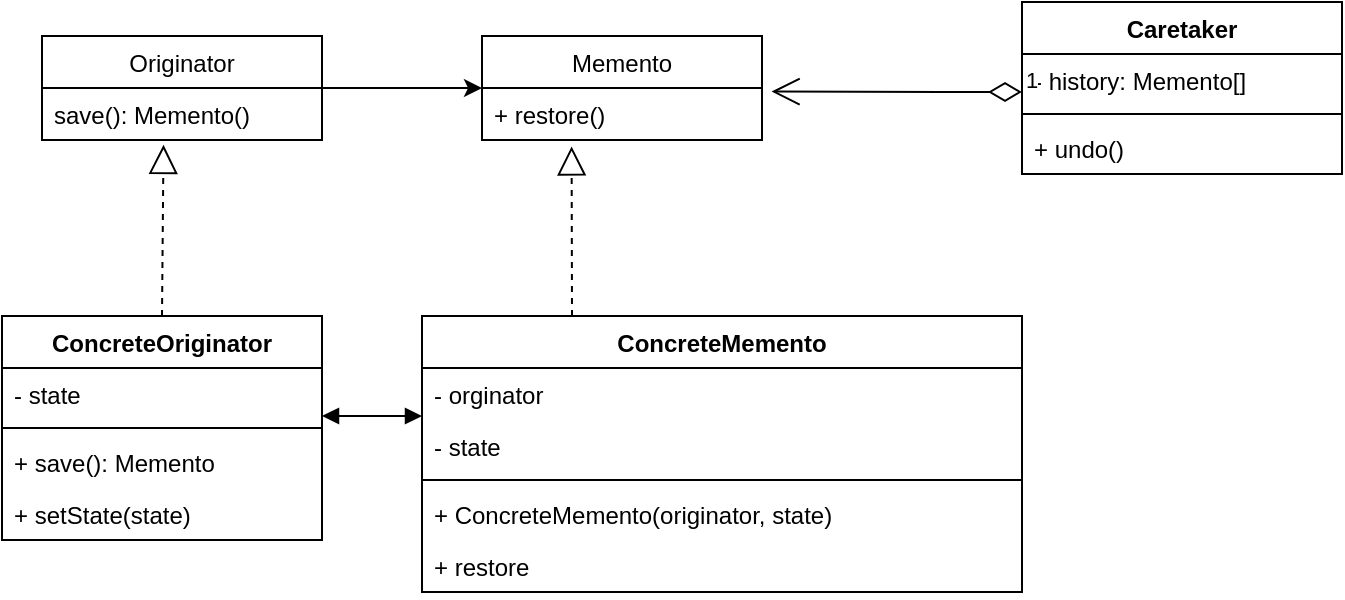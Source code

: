 <mxfile version="20.6.0" type="device"><diagram id="C5RBs43oDa-KdzZeNtuy" name="Page-1"><mxGraphModel dx="666" dy="569" grid="1" gridSize="10" guides="1" tooltips="1" connect="1" arrows="1" fold="1" page="1" pageScale="1" pageWidth="827" pageHeight="1169" math="0" shadow="0"><root><mxCell id="WIyWlLk6GJQsqaUBKTNV-0"/><mxCell id="WIyWlLk6GJQsqaUBKTNV-1" parent="WIyWlLk6GJQsqaUBKTNV-0"/><mxCell id="7C40UP-LF_UDY4RQCNTo-22" value="" style="edgeStyle=orthogonalEdgeStyle;rounded=0;orthogonalLoop=1;jettySize=auto;html=1;" edge="1" parent="WIyWlLk6GJQsqaUBKTNV-1" source="7C40UP-LF_UDY4RQCNTo-15" target="7C40UP-LF_UDY4RQCNTo-20"><mxGeometry relative="1" as="geometry"/></mxCell><mxCell id="7C40UP-LF_UDY4RQCNTo-15" value="Originator" style="swimlane;fontStyle=0;childLayout=stackLayout;horizontal=1;startSize=26;fillColor=none;horizontalStack=0;resizeParent=1;resizeParentMax=0;resizeLast=0;collapsible=1;marginBottom=0;" vertex="1" parent="WIyWlLk6GJQsqaUBKTNV-1"><mxGeometry x="70" y="120" width="140" height="52" as="geometry"/></mxCell><mxCell id="7C40UP-LF_UDY4RQCNTo-16" value="save(): Memento()" style="text;strokeColor=none;fillColor=none;align=left;verticalAlign=top;spacingLeft=4;spacingRight=4;overflow=hidden;rotatable=0;points=[[0,0.5],[1,0.5]];portConstraint=eastwest;" vertex="1" parent="7C40UP-LF_UDY4RQCNTo-15"><mxGeometry y="26" width="140" height="26" as="geometry"/></mxCell><mxCell id="7C40UP-LF_UDY4RQCNTo-20" value="Memento" style="swimlane;fontStyle=0;childLayout=stackLayout;horizontal=1;startSize=26;fillColor=none;horizontalStack=0;resizeParent=1;resizeParentMax=0;resizeLast=0;collapsible=1;marginBottom=0;" vertex="1" parent="WIyWlLk6GJQsqaUBKTNV-1"><mxGeometry x="290" y="120" width="140" height="52" as="geometry"/></mxCell><mxCell id="7C40UP-LF_UDY4RQCNTo-21" value="+ restore()" style="text;strokeColor=none;fillColor=none;align=left;verticalAlign=top;spacingLeft=4;spacingRight=4;overflow=hidden;rotatable=0;points=[[0,0.5],[1,0.5]];portConstraint=eastwest;" vertex="1" parent="7C40UP-LF_UDY4RQCNTo-20"><mxGeometry y="26" width="140" height="26" as="geometry"/></mxCell><mxCell id="7C40UP-LF_UDY4RQCNTo-23" value="Caretaker" style="swimlane;fontStyle=1;align=center;verticalAlign=top;childLayout=stackLayout;horizontal=1;startSize=26;horizontalStack=0;resizeParent=1;resizeParentMax=0;resizeLast=0;collapsible=1;marginBottom=0;" vertex="1" parent="WIyWlLk6GJQsqaUBKTNV-1"><mxGeometry x="560" y="103" width="160" height="86" as="geometry"/></mxCell><mxCell id="7C40UP-LF_UDY4RQCNTo-24" value="- history: Memento[]" style="text;strokeColor=none;fillColor=none;align=left;verticalAlign=top;spacingLeft=4;spacingRight=4;overflow=hidden;rotatable=0;points=[[0,0.5],[1,0.5]];portConstraint=eastwest;" vertex="1" parent="7C40UP-LF_UDY4RQCNTo-23"><mxGeometry y="26" width="160" height="26" as="geometry"/></mxCell><mxCell id="7C40UP-LF_UDY4RQCNTo-25" value="" style="line;strokeWidth=1;fillColor=none;align=left;verticalAlign=middle;spacingTop=-1;spacingLeft=3;spacingRight=3;rotatable=0;labelPosition=right;points=[];portConstraint=eastwest;strokeColor=inherit;" vertex="1" parent="7C40UP-LF_UDY4RQCNTo-23"><mxGeometry y="52" width="160" height="8" as="geometry"/></mxCell><mxCell id="7C40UP-LF_UDY4RQCNTo-26" value="+ undo()" style="text;strokeColor=none;fillColor=none;align=left;verticalAlign=top;spacingLeft=4;spacingRight=4;overflow=hidden;rotatable=0;points=[[0,0.5],[1,0.5]];portConstraint=eastwest;" vertex="1" parent="7C40UP-LF_UDY4RQCNTo-23"><mxGeometry y="60" width="160" height="26" as="geometry"/></mxCell><mxCell id="7C40UP-LF_UDY4RQCNTo-28" value="1" style="endArrow=open;html=1;endSize=12;startArrow=diamondThin;startSize=14;startFill=0;edgeStyle=orthogonalEdgeStyle;align=left;verticalAlign=bottom;rounded=0;entryX=1.034;entryY=0.069;entryDx=0;entryDy=0;entryPerimeter=0;" edge="1" parent="WIyWlLk6GJQsqaUBKTNV-1" source="7C40UP-LF_UDY4RQCNTo-24" target="7C40UP-LF_UDY4RQCNTo-21"><mxGeometry x="-1" y="3" relative="1" as="geometry"><mxPoint x="110" y="22" as="sourcePoint"/><mxPoint x="690" y="262" as="targetPoint"/><Array as="points"><mxPoint x="520" y="148"/><mxPoint x="520" y="148"/></Array></mxGeometry></mxCell><mxCell id="7C40UP-LF_UDY4RQCNTo-29" value="ConcreteOriginator" style="swimlane;fontStyle=1;align=center;verticalAlign=top;childLayout=stackLayout;horizontal=1;startSize=26;horizontalStack=0;resizeParent=1;resizeParentMax=0;resizeLast=0;collapsible=1;marginBottom=0;" vertex="1" parent="WIyWlLk6GJQsqaUBKTNV-1"><mxGeometry x="50" y="260" width="160" height="112" as="geometry"/></mxCell><mxCell id="7C40UP-LF_UDY4RQCNTo-30" value="- state" style="text;strokeColor=none;fillColor=none;align=left;verticalAlign=top;spacingLeft=4;spacingRight=4;overflow=hidden;rotatable=0;points=[[0,0.5],[1,0.5]];portConstraint=eastwest;" vertex="1" parent="7C40UP-LF_UDY4RQCNTo-29"><mxGeometry y="26" width="160" height="26" as="geometry"/></mxCell><mxCell id="7C40UP-LF_UDY4RQCNTo-31" value="" style="line;strokeWidth=1;fillColor=none;align=left;verticalAlign=middle;spacingTop=-1;spacingLeft=3;spacingRight=3;rotatable=0;labelPosition=right;points=[];portConstraint=eastwest;strokeColor=inherit;" vertex="1" parent="7C40UP-LF_UDY4RQCNTo-29"><mxGeometry y="52" width="160" height="8" as="geometry"/></mxCell><mxCell id="7C40UP-LF_UDY4RQCNTo-32" value="+ save(): Memento" style="text;strokeColor=none;fillColor=none;align=left;verticalAlign=top;spacingLeft=4;spacingRight=4;overflow=hidden;rotatable=0;points=[[0,0.5],[1,0.5]];portConstraint=eastwest;" vertex="1" parent="7C40UP-LF_UDY4RQCNTo-29"><mxGeometry y="60" width="160" height="26" as="geometry"/></mxCell><mxCell id="7C40UP-LF_UDY4RQCNTo-33" value="+ setState(state)" style="text;strokeColor=none;fillColor=none;align=left;verticalAlign=top;spacingLeft=4;spacingRight=4;overflow=hidden;rotatable=0;points=[[0,0.5],[1,0.5]];portConstraint=eastwest;" vertex="1" parent="7C40UP-LF_UDY4RQCNTo-29"><mxGeometry y="86" width="160" height="26" as="geometry"/></mxCell><mxCell id="7C40UP-LF_UDY4RQCNTo-34" value="" style="endArrow=block;dashed=1;endFill=0;endSize=12;html=1;rounded=0;exitX=0.5;exitY=0;exitDx=0;exitDy=0;entryX=0.434;entryY=1.092;entryDx=0;entryDy=0;entryPerimeter=0;" edge="1" parent="WIyWlLk6GJQsqaUBKTNV-1" source="7C40UP-LF_UDY4RQCNTo-29" target="7C40UP-LF_UDY4RQCNTo-16"><mxGeometry width="160" relative="1" as="geometry"><mxPoint x="190" y="220" as="sourcePoint"/><mxPoint x="350" y="220" as="targetPoint"/></mxGeometry></mxCell><mxCell id="7C40UP-LF_UDY4RQCNTo-35" value="" style="endArrow=block;startArrow=block;endFill=1;startFill=1;html=1;rounded=0;" edge="1" parent="WIyWlLk6GJQsqaUBKTNV-1"><mxGeometry width="160" relative="1" as="geometry"><mxPoint x="210" y="310" as="sourcePoint"/><mxPoint x="260" y="310" as="targetPoint"/></mxGeometry></mxCell><mxCell id="7C40UP-LF_UDY4RQCNTo-36" value="ConcreteMemento" style="swimlane;fontStyle=1;align=center;verticalAlign=top;childLayout=stackLayout;horizontal=1;startSize=26;horizontalStack=0;resizeParent=1;resizeParentMax=0;resizeLast=0;collapsible=1;marginBottom=0;" vertex="1" parent="WIyWlLk6GJQsqaUBKTNV-1"><mxGeometry x="260" y="260" width="300" height="138" as="geometry"/></mxCell><mxCell id="7C40UP-LF_UDY4RQCNTo-37" value="- orginator" style="text;strokeColor=none;fillColor=none;align=left;verticalAlign=top;spacingLeft=4;spacingRight=4;overflow=hidden;rotatable=0;points=[[0,0.5],[1,0.5]];portConstraint=eastwest;" vertex="1" parent="7C40UP-LF_UDY4RQCNTo-36"><mxGeometry y="26" width="300" height="26" as="geometry"/></mxCell><mxCell id="7C40UP-LF_UDY4RQCNTo-40" value="- state" style="text;strokeColor=none;fillColor=none;align=left;verticalAlign=top;spacingLeft=4;spacingRight=4;overflow=hidden;rotatable=0;points=[[0,0.5],[1,0.5]];portConstraint=eastwest;" vertex="1" parent="7C40UP-LF_UDY4RQCNTo-36"><mxGeometry y="52" width="300" height="26" as="geometry"/></mxCell><mxCell id="7C40UP-LF_UDY4RQCNTo-38" value="" style="line;strokeWidth=1;fillColor=none;align=left;verticalAlign=middle;spacingTop=-1;spacingLeft=3;spacingRight=3;rotatable=0;labelPosition=right;points=[];portConstraint=eastwest;strokeColor=inherit;" vertex="1" parent="7C40UP-LF_UDY4RQCNTo-36"><mxGeometry y="78" width="300" height="8" as="geometry"/></mxCell><mxCell id="7C40UP-LF_UDY4RQCNTo-39" value="+ ConcreteMemento(originator, state)" style="text;strokeColor=none;fillColor=none;align=left;verticalAlign=top;spacingLeft=4;spacingRight=4;overflow=hidden;rotatable=0;points=[[0,0.5],[1,0.5]];portConstraint=eastwest;" vertex="1" parent="7C40UP-LF_UDY4RQCNTo-36"><mxGeometry y="86" width="300" height="26" as="geometry"/></mxCell><mxCell id="7C40UP-LF_UDY4RQCNTo-41" value="+ restore" style="text;strokeColor=none;fillColor=none;align=left;verticalAlign=top;spacingLeft=4;spacingRight=4;overflow=hidden;rotatable=0;points=[[0,0.5],[1,0.5]];portConstraint=eastwest;" vertex="1" parent="7C40UP-LF_UDY4RQCNTo-36"><mxGeometry y="112" width="300" height="26" as="geometry"/></mxCell><mxCell id="7C40UP-LF_UDY4RQCNTo-42" value="" style="endArrow=block;dashed=1;endFill=0;endSize=12;html=1;rounded=0;exitX=0.25;exitY=0;exitDx=0;exitDy=0;entryX=0.32;entryY=1.123;entryDx=0;entryDy=0;entryPerimeter=0;" edge="1" parent="WIyWlLk6GJQsqaUBKTNV-1" source="7C40UP-LF_UDY4RQCNTo-36" target="7C40UP-LF_UDY4RQCNTo-21"><mxGeometry width="160" relative="1" as="geometry"><mxPoint x="300" y="220" as="sourcePoint"/><mxPoint x="460" y="220" as="targetPoint"/></mxGeometry></mxCell></root></mxGraphModel></diagram></mxfile>